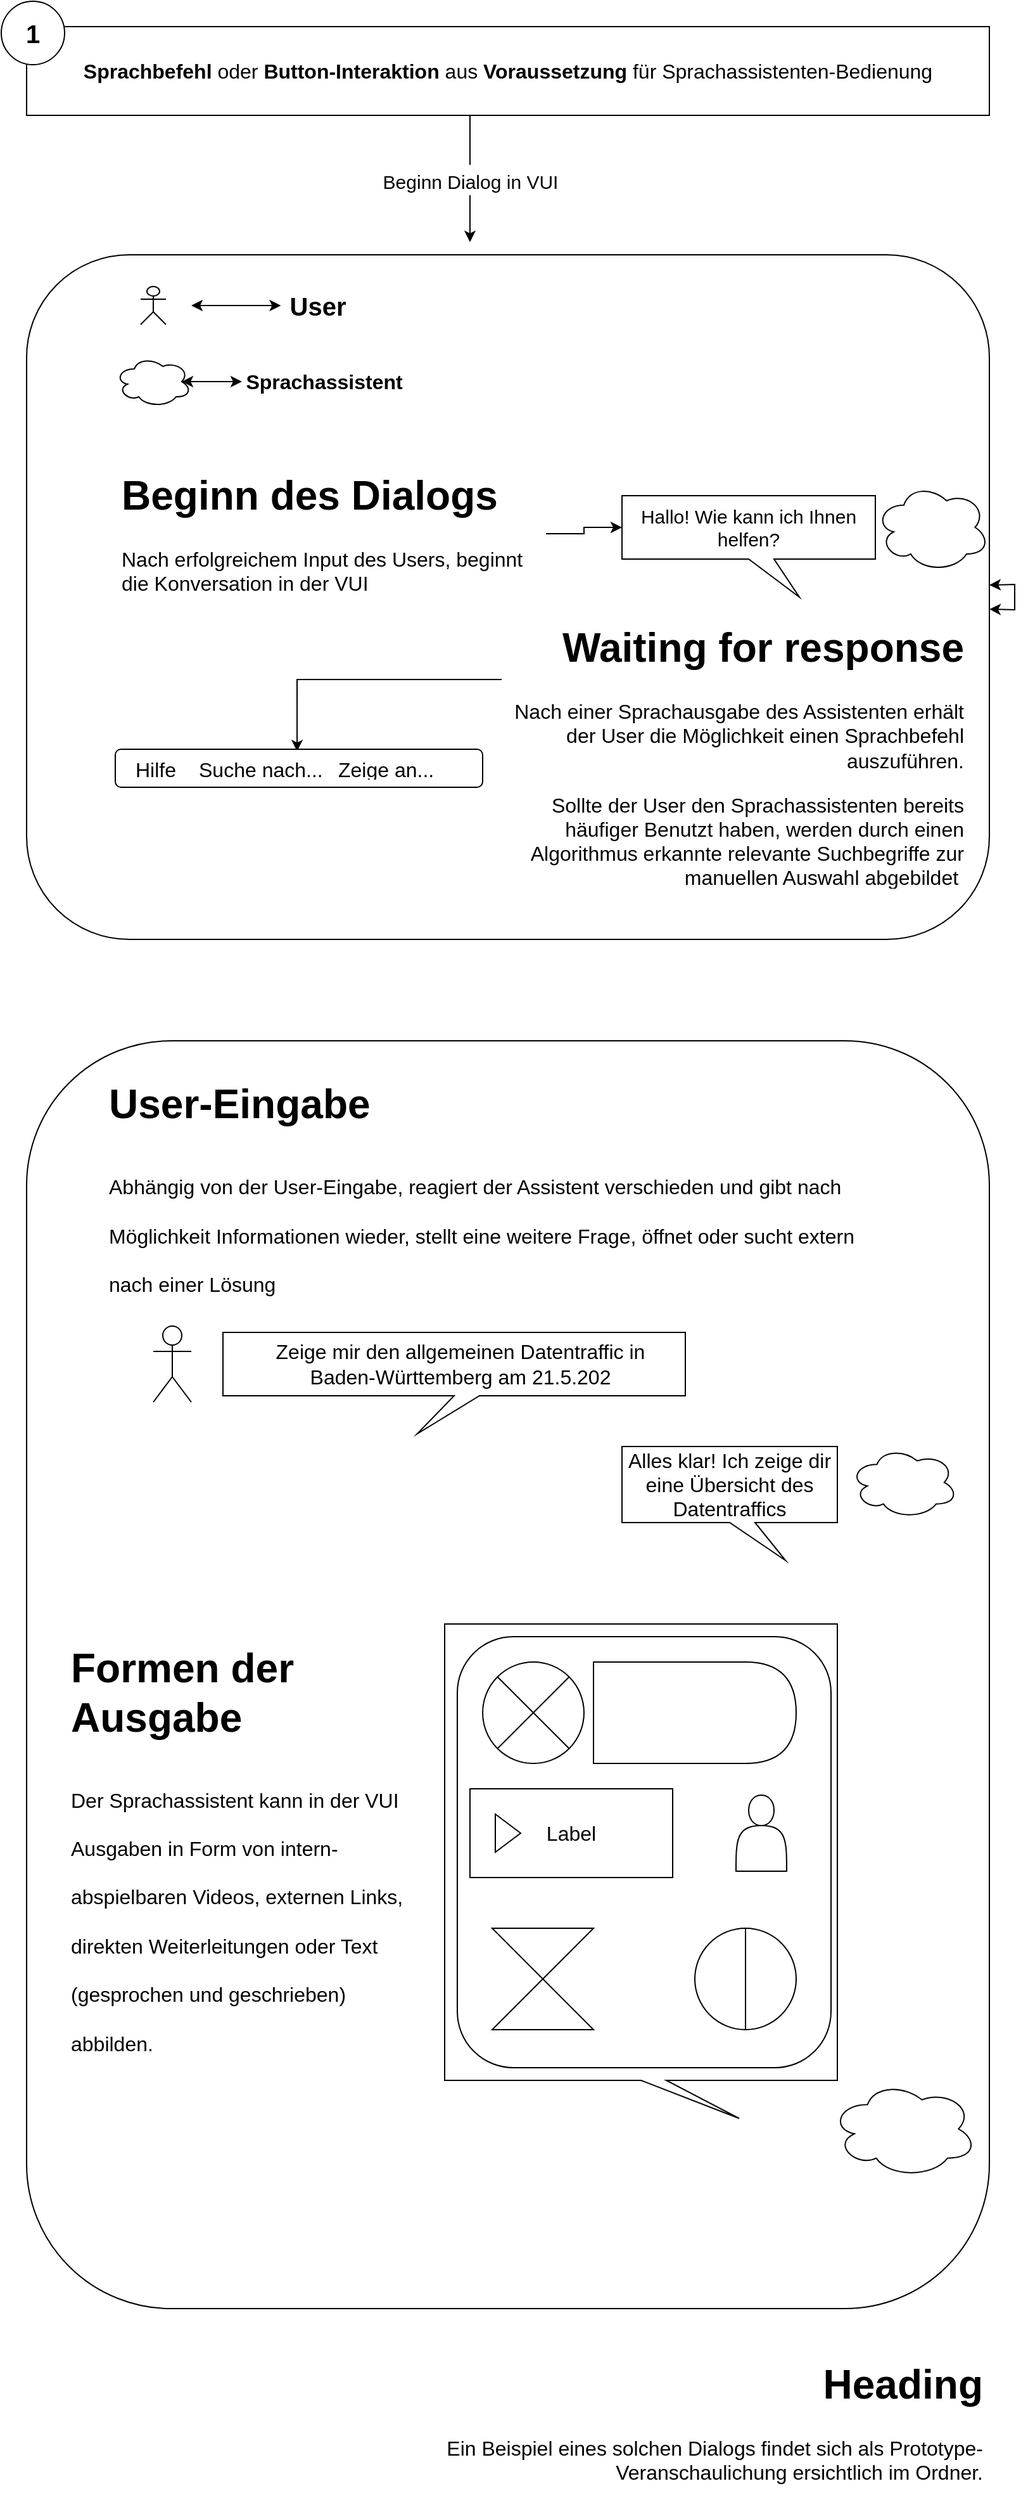 <mxfile version="16.2.4" type="github">
  <diagram id="R2lEEEUBdFMjLlhIrx00" name="Page-1">
    <mxGraphModel dx="1673" dy="829" grid="1" gridSize="10" guides="1" tooltips="1" connect="1" arrows="1" fold="1" page="1" pageScale="1" pageWidth="850" pageHeight="1100" math="0" shadow="0" extFonts="Permanent Marker^https://fonts.googleapis.com/css?family=Permanent+Marker">
      <root>
        <mxCell id="0" />
        <mxCell id="1" parent="0" />
        <mxCell id="6VlTdnsmXAr3qn32kdae-2" value="&lt;font style=&quot;font-size: 16px&quot;&gt;&lt;b&gt;Sprachbefehl&lt;/b&gt; oder &lt;b&gt;Button-Interaktion&lt;/b&gt; aus &lt;b&gt;Voraussetzung &lt;/b&gt;für Sprachassistenten-Bedienung&lt;/font&gt;" style="rounded=0;whiteSpace=wrap;html=1;" vertex="1" parent="1">
          <mxGeometry x="50" y="90" width="760" height="70" as="geometry" />
        </mxCell>
        <mxCell id="6VlTdnsmXAr3qn32kdae-3" value="&lt;b&gt;&lt;font style=&quot;font-size: 20px&quot;&gt;1&lt;/font&gt;&lt;/b&gt;" style="ellipse;whiteSpace=wrap;html=1;aspect=fixed;" vertex="1" parent="1">
          <mxGeometry x="30" y="70" width="50" height="50" as="geometry" />
        </mxCell>
        <mxCell id="6VlTdnsmXAr3qn32kdae-6" value="" style="endArrow=classic;html=1;rounded=0;fontSize=20;" edge="1" parent="1">
          <mxGeometry relative="1" as="geometry">
            <mxPoint x="400" y="160" as="sourcePoint" />
            <mxPoint x="400" y="260" as="targetPoint" />
          </mxGeometry>
        </mxCell>
        <mxCell id="6VlTdnsmXAr3qn32kdae-7" value="&lt;font style=&quot;font-size: 15px&quot;&gt;Beginn Dialog in VUI&lt;/font&gt;" style="edgeLabel;resizable=0;html=1;align=center;verticalAlign=middle;fontSize=20;" connectable="0" vertex="1" parent="6VlTdnsmXAr3qn32kdae-6">
          <mxGeometry relative="1" as="geometry" />
        </mxCell>
        <mxCell id="6VlTdnsmXAr3qn32kdae-9" value="" style="rounded=1;whiteSpace=wrap;html=1;fontSize=15;" vertex="1" parent="1">
          <mxGeometry x="50" y="270" width="760" height="540" as="geometry" />
        </mxCell>
        <mxCell id="6VlTdnsmXAr3qn32kdae-8" value="Hallo! Wie kann ich Ihnen helfen?" style="shape=callout;whiteSpace=wrap;html=1;perimeter=calloutPerimeter;fontSize=15;position2=0.7;" vertex="1" parent="1">
          <mxGeometry x="520" y="460" width="200" height="80" as="geometry" />
        </mxCell>
        <mxCell id="6VlTdnsmXAr3qn32kdae-13" value="&lt;font style=&quot;font-size: 20px&quot;&gt;&lt;b&gt;User&lt;/b&gt;&lt;/font&gt;" style="text;html=1;strokeColor=none;fillColor=none;align=center;verticalAlign=middle;whiteSpace=wrap;rounded=0;fontSize=15;" vertex="1" parent="1">
          <mxGeometry x="250" y="295" width="60" height="30" as="geometry" />
        </mxCell>
        <mxCell id="6VlTdnsmXAr3qn32kdae-15" value="" style="shape=umlActor;verticalLabelPosition=bottom;verticalAlign=top;html=1;outlineConnect=0;fontSize=20;" vertex="1" parent="1">
          <mxGeometry x="140" y="295" width="20" height="30" as="geometry" />
        </mxCell>
        <mxCell id="6VlTdnsmXAr3qn32kdae-17" value="" style="ellipse;shape=cloud;whiteSpace=wrap;html=1;fontSize=20;" vertex="1" parent="1">
          <mxGeometry x="120" y="350" width="60" height="40" as="geometry" />
        </mxCell>
        <mxCell id="6VlTdnsmXAr3qn32kdae-18" value="&lt;b&gt;&lt;font style=&quot;font-size: 16px&quot;&gt;Sprachassistent&lt;/font&gt;&lt;/b&gt;" style="text;html=1;strokeColor=none;fillColor=none;align=center;verticalAlign=middle;whiteSpace=wrap;rounded=0;fontSize=15;" vertex="1" parent="1">
          <mxGeometry x="260" y="353.75" width="50" height="32.5" as="geometry" />
        </mxCell>
        <mxCell id="6VlTdnsmXAr3qn32kdae-24" value="" style="endArrow=classic;startArrow=classic;html=1;rounded=0;fontSize=16;" edge="1" parent="1" source="6VlTdnsmXAr3qn32kdae-9" target="6VlTdnsmXAr3qn32kdae-9">
          <mxGeometry width="50" height="50" relative="1" as="geometry">
            <mxPoint x="190" y="340" as="sourcePoint" />
            <mxPoint x="240" y="290" as="targetPoint" />
          </mxGeometry>
        </mxCell>
        <mxCell id="6VlTdnsmXAr3qn32kdae-26" value="" style="endArrow=classic;startArrow=classic;html=1;rounded=0;fontSize=16;" edge="1" parent="1">
          <mxGeometry width="50" height="50" relative="1" as="geometry">
            <mxPoint x="180" y="310" as="sourcePoint" />
            <mxPoint x="250.711" y="310" as="targetPoint" />
          </mxGeometry>
        </mxCell>
        <mxCell id="6VlTdnsmXAr3qn32kdae-28" value="" style="endArrow=classic;startArrow=classic;html=1;rounded=0;fontSize=16;exitX=0.875;exitY=0.5;exitDx=0;exitDy=0;exitPerimeter=0;" edge="1" parent="1" source="6VlTdnsmXAr3qn32kdae-17">
          <mxGeometry width="50" height="50" relative="1" as="geometry">
            <mxPoint x="170" y="420" as="sourcePoint" />
            <mxPoint x="220" y="370" as="targetPoint" />
          </mxGeometry>
        </mxCell>
        <mxCell id="6VlTdnsmXAr3qn32kdae-38" style="edgeStyle=orthogonalEdgeStyle;rounded=0;orthogonalLoop=1;jettySize=auto;html=1;exitX=1;exitY=0.5;exitDx=0;exitDy=0;entryX=0;entryY=0;entryDx=0;entryDy=25;entryPerimeter=0;fontSize=16;" edge="1" parent="1" source="6VlTdnsmXAr3qn32kdae-29" target="6VlTdnsmXAr3qn32kdae-8">
          <mxGeometry relative="1" as="geometry" />
        </mxCell>
        <mxCell id="6VlTdnsmXAr3qn32kdae-29" value="&lt;h1&gt;Beginn des Dialogs&lt;/h1&gt;&lt;div&gt;Nach erfolgreichem Input des Users, beginnt die Konversation in der VUI&lt;/div&gt;" style="text;html=1;strokeColor=none;fillColor=none;spacing=5;spacingTop=-20;whiteSpace=wrap;overflow=hidden;rounded=0;fontSize=16;" vertex="1" parent="1">
          <mxGeometry x="120" y="430" width="340" height="120" as="geometry" />
        </mxCell>
        <mxCell id="6VlTdnsmXAr3qn32kdae-30" value="" style="ellipse;shape=cloud;whiteSpace=wrap;html=1;fontSize=16;" vertex="1" parent="1">
          <mxGeometry x="720" y="450" width="90" height="70" as="geometry" />
        </mxCell>
        <mxCell id="6VlTdnsmXAr3qn32kdae-39" style="edgeStyle=orthogonalEdgeStyle;rounded=0;orthogonalLoop=1;jettySize=auto;html=1;exitX=0;exitY=0.25;exitDx=0;exitDy=0;entryX=0.696;entryY=-0.168;entryDx=0;entryDy=0;entryPerimeter=0;fontSize=16;" edge="1" parent="1" source="6VlTdnsmXAr3qn32kdae-31" target="6VlTdnsmXAr3qn32kdae-35">
          <mxGeometry relative="1" as="geometry">
            <Array as="points">
              <mxPoint x="264" y="605" />
            </Array>
          </mxGeometry>
        </mxCell>
        <mxCell id="6VlTdnsmXAr3qn32kdae-31" value="&lt;h1&gt;Waiting for response&lt;/h1&gt;&lt;p&gt;Nach einer Sprachausgabe des Assistenten erhält der User die Möglichkeit einen Sprachbefehl auszuführen.&lt;/p&gt;&lt;p&gt;Sollte der User den Sprachassistenten bereits häufiger Benutzt haben, werden durch einen Algorithmus erkannte relevante Suchbegriffe zur manuellen Auswahl abgebildet&amp;nbsp;&lt;/p&gt;" style="text;html=1;strokeColor=none;fillColor=none;spacing=5;spacingTop=-20;whiteSpace=wrap;overflow=hidden;rounded=0;fontSize=16;align=right;" vertex="1" parent="1">
          <mxGeometry x="425" y="550" width="370" height="220" as="geometry" />
        </mxCell>
        <mxCell id="6VlTdnsmXAr3qn32kdae-33" value="" style="rounded=1;whiteSpace=wrap;html=1;fontSize=16;" vertex="1" parent="1">
          <mxGeometry x="120" y="660" width="290" height="30" as="geometry" />
        </mxCell>
        <mxCell id="6VlTdnsmXAr3qn32kdae-34" value="Hilfe" style="text;strokeColor=none;fillColor=none;align=left;verticalAlign=middle;spacingLeft=4;spacingRight=4;overflow=hidden;points=[[0,0.5],[1,0.5]];portConstraint=eastwest;rotatable=0;fontSize=16;" vertex="1" parent="1">
          <mxGeometry x="130" y="665" width="80" height="20" as="geometry" />
        </mxCell>
        <mxCell id="6VlTdnsmXAr3qn32kdae-35" value="Suche nach..." style="text;strokeColor=none;fillColor=none;align=left;verticalAlign=middle;spacingLeft=4;spacingRight=4;overflow=hidden;points=[[0,0.5],[1,0.5]];portConstraint=eastwest;rotatable=0;fontSize=16;" vertex="1" parent="1">
          <mxGeometry x="180" y="665" width="120" height="20" as="geometry" />
        </mxCell>
        <mxCell id="6VlTdnsmXAr3qn32kdae-36" value="Zeige an..." style="text;strokeColor=none;fillColor=none;align=left;verticalAlign=middle;spacingLeft=4;spacingRight=4;overflow=hidden;points=[[0,0.5],[1,0.5]];portConstraint=eastwest;rotatable=0;fontSize=16;" vertex="1" parent="1">
          <mxGeometry x="290" y="665" width="120" height="20" as="geometry" />
        </mxCell>
        <mxCell id="6VlTdnsmXAr3qn32kdae-42" value="" style="rounded=1;whiteSpace=wrap;html=1;fontSize=16;" vertex="1" parent="1">
          <mxGeometry x="50" y="890" width="760" height="1000" as="geometry" />
        </mxCell>
        <mxCell id="6VlTdnsmXAr3qn32kdae-43" value="&lt;h1&gt;&lt;span&gt;User-Eingabe&lt;/span&gt;&lt;/h1&gt;&lt;h1&gt;&lt;span style=&quot;font-size: 16px ; font-weight: 400&quot;&gt;Abhängig von der User-Eingabe, reagiert der Assistent verschieden und gibt nach Möglichkeit Informationen wieder, stellt eine weitere Frage, öffnet oder sucht extern nach einer Lösung&lt;/span&gt;&lt;/h1&gt;" style="text;html=1;strokeColor=none;fillColor=none;spacing=5;spacingTop=-20;whiteSpace=wrap;overflow=hidden;rounded=0;fontSize=16;" vertex="1" parent="1">
          <mxGeometry x="110" y="910" width="610" height="220" as="geometry" />
        </mxCell>
        <mxCell id="6VlTdnsmXAr3qn32kdae-49" value="" style="shape=umlActor;verticalLabelPosition=bottom;verticalAlign=top;html=1;outlineConnect=0;fontSize=16;" vertex="1" parent="1">
          <mxGeometry x="150" y="1115" width="30" height="60" as="geometry" />
        </mxCell>
        <mxCell id="6VlTdnsmXAr3qn32kdae-52" value="" style="shape=callout;whiteSpace=wrap;html=1;perimeter=calloutPerimeter;fontSize=16;position2=0.42;" vertex="1" parent="1">
          <mxGeometry x="205" y="1120" width="365" height="80" as="geometry" />
        </mxCell>
        <mxCell id="6VlTdnsmXAr3qn32kdae-54" value="Zeige mir den allgemeinen Datentraffic in Baden-Württemberg am 21.5.202" style="text;html=1;strokeColor=none;fillColor=none;align=center;verticalAlign=middle;whiteSpace=wrap;rounded=0;fontSize=16;" vertex="1" parent="1">
          <mxGeometry x="235" y="1130" width="315" height="30" as="geometry" />
        </mxCell>
        <mxCell id="6VlTdnsmXAr3qn32kdae-55" value="" style="ellipse;shape=cloud;whiteSpace=wrap;html=1;fontSize=16;" vertex="1" parent="1">
          <mxGeometry x="700" y="1210" width="85" height="56.67" as="geometry" />
        </mxCell>
        <mxCell id="6VlTdnsmXAr3qn32kdae-56" value="" style="shape=callout;whiteSpace=wrap;html=1;perimeter=calloutPerimeter;fontSize=16;position2=0.76;" vertex="1" parent="1">
          <mxGeometry x="520" y="1210" width="170" height="90" as="geometry" />
        </mxCell>
        <mxCell id="6VlTdnsmXAr3qn32kdae-57" value="Alles klar! Ich zeige dir eine Übersicht des Datentraffics" style="text;html=1;strokeColor=none;fillColor=none;align=center;verticalAlign=middle;whiteSpace=wrap;rounded=0;fontSize=16;" vertex="1" parent="1">
          <mxGeometry x="511.25" y="1225" width="187.5" height="30" as="geometry" />
        </mxCell>
        <mxCell id="6VlTdnsmXAr3qn32kdae-58" value="" style="ellipse;shape=cloud;whiteSpace=wrap;html=1;fontSize=16;" vertex="1" parent="1">
          <mxGeometry x="685" y="1710" width="115.01" height="76.67" as="geometry" />
        </mxCell>
        <mxCell id="6VlTdnsmXAr3qn32kdae-59" value="" style="shape=callout;whiteSpace=wrap;html=1;perimeter=calloutPerimeter;fontSize=16;position2=0.75;" vertex="1" parent="1">
          <mxGeometry x="380" y="1350" width="310" height="390" as="geometry" />
        </mxCell>
        <mxCell id="6VlTdnsmXAr3qn32kdae-60" value="" style="rounded=1;whiteSpace=wrap;html=1;fontSize=16;" vertex="1" parent="1">
          <mxGeometry x="390" y="1360" width="295" height="340" as="geometry" />
        </mxCell>
        <mxCell id="6VlTdnsmXAr3qn32kdae-61" value="" style="shape=sumEllipse;perimeter=ellipsePerimeter;whiteSpace=wrap;html=1;backgroundOutline=1;fontSize=16;" vertex="1" parent="1">
          <mxGeometry x="410" y="1380" width="80" height="80" as="geometry" />
        </mxCell>
        <mxCell id="6VlTdnsmXAr3qn32kdae-62" value="" style="shape=delay;whiteSpace=wrap;html=1;fontSize=16;" vertex="1" parent="1">
          <mxGeometry x="497.5" y="1380" width="160" height="80" as="geometry" />
        </mxCell>
        <mxCell id="6VlTdnsmXAr3qn32kdae-63" value="Label" style="html=1;whiteSpace=wrap;container=1;recursiveResize=0;collapsible=0;fontSize=16;" vertex="1" parent="1">
          <mxGeometry x="400" y="1480" width="160" height="70" as="geometry" />
        </mxCell>
        <mxCell id="6VlTdnsmXAr3qn32kdae-64" value="" style="triangle;html=1;whiteSpace=wrap;fontSize=16;" vertex="1" parent="6VlTdnsmXAr3qn32kdae-63">
          <mxGeometry x="20" y="20" width="20" height="30" as="geometry" />
        </mxCell>
        <mxCell id="6VlTdnsmXAr3qn32kdae-71" value="" style="shape=actor;whiteSpace=wrap;html=1;fontSize=16;" vertex="1" parent="1">
          <mxGeometry x="610" y="1485" width="40" height="60" as="geometry" />
        </mxCell>
        <mxCell id="6VlTdnsmXAr3qn32kdae-72" value="" style="shape=collate;whiteSpace=wrap;html=1;fontSize=16;" vertex="1" parent="1">
          <mxGeometry x="417.5" y="1590" width="80" height="80" as="geometry" />
        </mxCell>
        <mxCell id="6VlTdnsmXAr3qn32kdae-73" value="" style="shape=lineEllipse;line=vertical;perimeter=ellipsePerimeter;whiteSpace=wrap;html=1;backgroundOutline=1;fontSize=16;" vertex="1" parent="1">
          <mxGeometry x="577.5" y="1590" width="80" height="80" as="geometry" />
        </mxCell>
        <mxCell id="6VlTdnsmXAr3qn32kdae-74" value="&lt;h1&gt;&lt;span&gt;Formen der Ausgabe&lt;/span&gt;&lt;/h1&gt;&lt;h1&gt;&lt;span style=&quot;font-size: 16px ; font-weight: 400&quot;&gt;Der Sprachassistent kann in der VUI Ausgaben in Form von intern-abspielbaren Videos, externen Links, direkten Weiterleitungen oder Text (gesprochen und geschrieben) abbilden.&lt;/span&gt;&lt;/h1&gt;" style="text;html=1;strokeColor=none;fillColor=none;spacing=5;spacingTop=-20;whiteSpace=wrap;overflow=hidden;rounded=0;fontSize=16;" vertex="1" parent="1">
          <mxGeometry x="80" y="1355" width="280" height="350" as="geometry" />
        </mxCell>
        <mxCell id="6VlTdnsmXAr3qn32kdae-75" value="&lt;h1&gt;Heading&lt;/h1&gt;&lt;p&gt;Ein Beispiel eines solchen Dialogs findet sich als Prototype-Veranschaulichung ersichtlich im Ordner.&lt;/p&gt;" style="text;html=1;strokeColor=none;fillColor=none;spacing=5;spacingTop=-20;whiteSpace=wrap;overflow=hidden;rounded=0;fontSize=16;align=right;" vertex="1" parent="1">
          <mxGeometry x="310" y="1920" width="500" height="120" as="geometry" />
        </mxCell>
      </root>
    </mxGraphModel>
  </diagram>
</mxfile>
